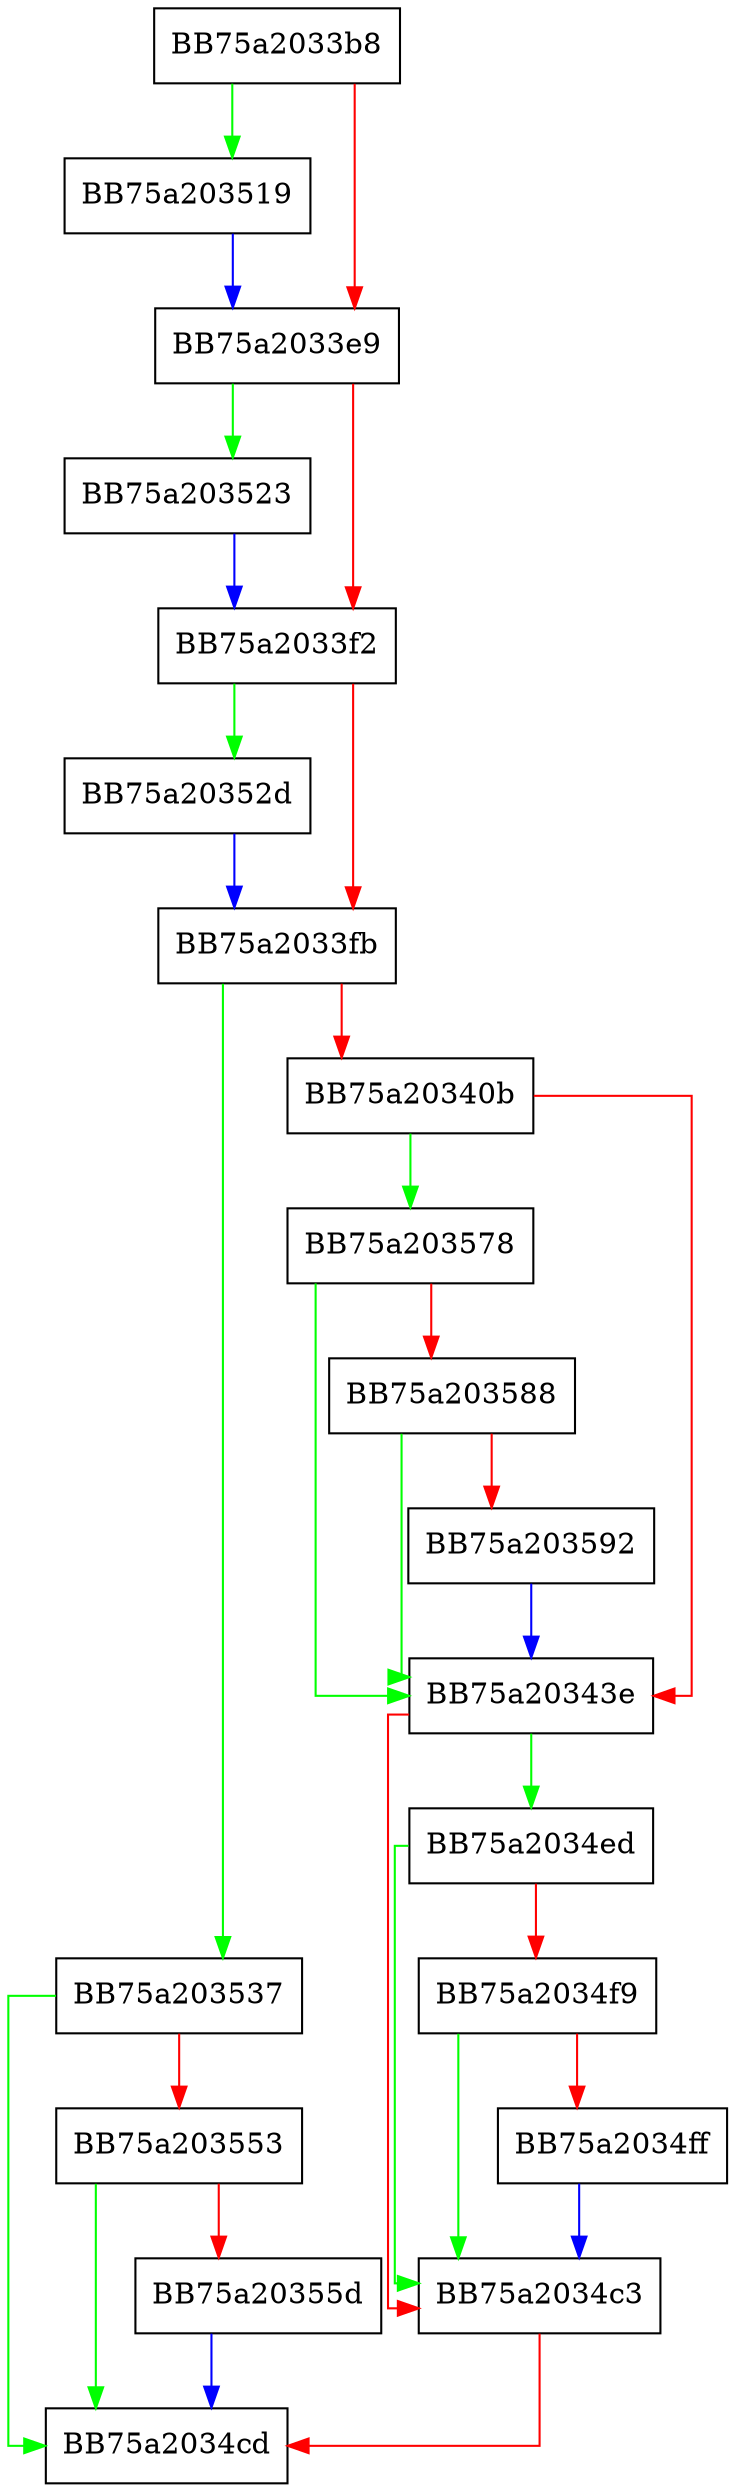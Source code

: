 digraph CreateFileReport {
  node [shape="box"];
  graph [splines=ortho];
  BB75a2033b8 -> BB75a203519 [color="green"];
  BB75a2033b8 -> BB75a2033e9 [color="red"];
  BB75a2033e9 -> BB75a203523 [color="green"];
  BB75a2033e9 -> BB75a2033f2 [color="red"];
  BB75a2033f2 -> BB75a20352d [color="green"];
  BB75a2033f2 -> BB75a2033fb [color="red"];
  BB75a2033fb -> BB75a203537 [color="green"];
  BB75a2033fb -> BB75a20340b [color="red"];
  BB75a20340b -> BB75a203578 [color="green"];
  BB75a20340b -> BB75a20343e [color="red"];
  BB75a20343e -> BB75a2034ed [color="green"];
  BB75a20343e -> BB75a2034c3 [color="red"];
  BB75a2034c3 -> BB75a2034cd [color="red"];
  BB75a2034ed -> BB75a2034c3 [color="green"];
  BB75a2034ed -> BB75a2034f9 [color="red"];
  BB75a2034f9 -> BB75a2034c3 [color="green"];
  BB75a2034f9 -> BB75a2034ff [color="red"];
  BB75a2034ff -> BB75a2034c3 [color="blue"];
  BB75a203519 -> BB75a2033e9 [color="blue"];
  BB75a203523 -> BB75a2033f2 [color="blue"];
  BB75a20352d -> BB75a2033fb [color="blue"];
  BB75a203537 -> BB75a2034cd [color="green"];
  BB75a203537 -> BB75a203553 [color="red"];
  BB75a203553 -> BB75a2034cd [color="green"];
  BB75a203553 -> BB75a20355d [color="red"];
  BB75a20355d -> BB75a2034cd [color="blue"];
  BB75a203578 -> BB75a20343e [color="green"];
  BB75a203578 -> BB75a203588 [color="red"];
  BB75a203588 -> BB75a20343e [color="green"];
  BB75a203588 -> BB75a203592 [color="red"];
  BB75a203592 -> BB75a20343e [color="blue"];
}